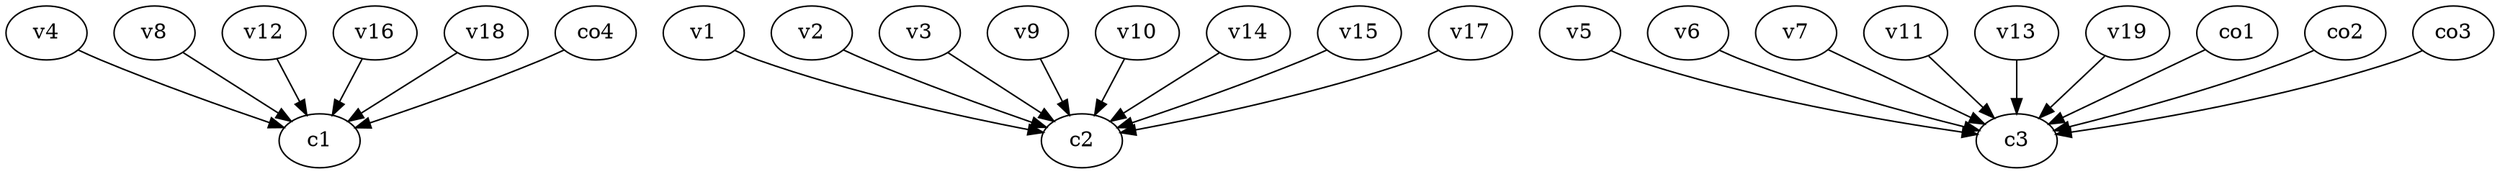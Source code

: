 strict digraph  {
c1;
c2;
c3;
v1;
v2;
v3;
v4;
v5;
v6;
v7;
v8;
v9;
v10;
v11;
v12;
v13;
v14;
v15;
v16;
v17;
v18;
v19;
co1;
co2;
co3;
co4;
v1 -> c2  [weight=1];
v2 -> c2  [weight=1];
v3 -> c2  [weight=1];
v4 -> c1  [weight=1];
v5 -> c3  [weight=1];
v6 -> c3  [weight=1];
v7 -> c3  [weight=1];
v8 -> c1  [weight=1];
v9 -> c2  [weight=1];
v10 -> c2  [weight=1];
v11 -> c3  [weight=1];
v12 -> c1  [weight=1];
v13 -> c3  [weight=1];
v14 -> c2  [weight=1];
v15 -> c2  [weight=1];
v16 -> c1  [weight=1];
v17 -> c2  [weight=1];
v18 -> c1  [weight=1];
v19 -> c3  [weight=1];
co1 -> c3  [weight=1];
co2 -> c3  [weight=1];
co3 -> c3  [weight=1];
co4 -> c1  [weight=1];
}
